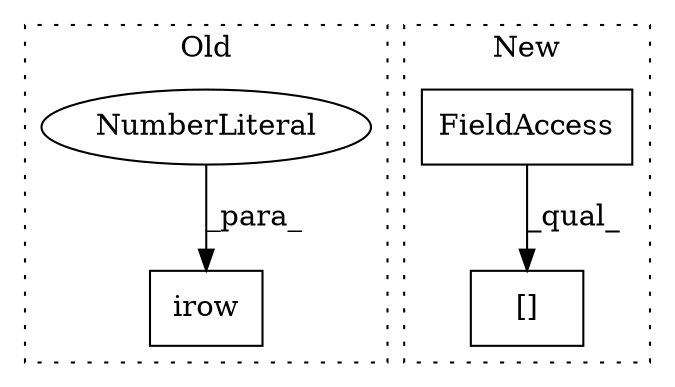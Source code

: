 digraph G {
subgraph cluster0 {
1 [label="irow" a="32" s="2245,2251" l="5,1" shape="box"];
3 [label="NumberLiteral" a="34" s="2250" l="1" shape="ellipse"];
label = "Old";
style="dotted";
}
subgraph cluster1 {
2 [label="[]" a="2" s="2270,2294" l="12,1" shape="box"];
4 [label="FieldAccess" a="22" s="2270" l="11" shape="box"];
label = "New";
style="dotted";
}
3 -> 1 [label="_para_"];
4 -> 2 [label="_qual_"];
}